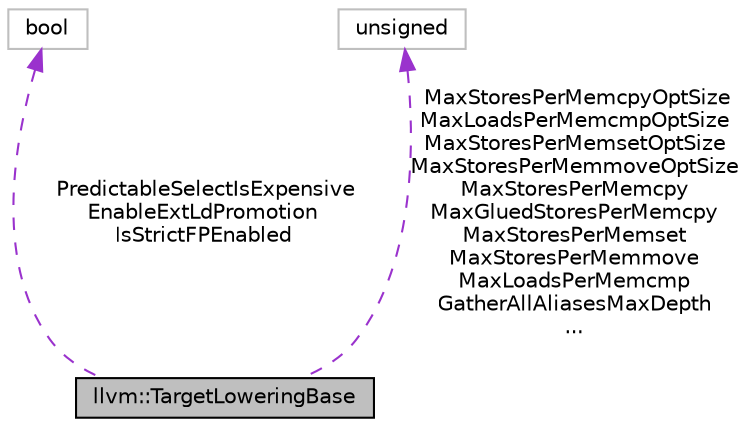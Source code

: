 digraph "llvm::TargetLoweringBase"
{
 // LATEX_PDF_SIZE
  bgcolor="transparent";
  edge [fontname="Helvetica",fontsize="10",labelfontname="Helvetica",labelfontsize="10"];
  node [fontname="Helvetica",fontsize="10",shape=record];
  Node1 [label="llvm::TargetLoweringBase",height=0.2,width=0.4,color="black", fillcolor="grey75", style="filled", fontcolor="black",tooltip="This base class for TargetLowering contains the SelectionDAG-independent parts that can be used from ..."];
  Node2 -> Node1 [dir="back",color="darkorchid3",fontsize="10",style="dashed",label=" PredictableSelectIsExpensive\nEnableExtLdPromotion\nIsStrictFPEnabled" ,fontname="Helvetica"];
  Node2 [label="bool",height=0.2,width=0.4,color="grey75",tooltip=" "];
  Node3 -> Node1 [dir="back",color="darkorchid3",fontsize="10",style="dashed",label=" MaxStoresPerMemcpyOptSize\nMaxLoadsPerMemcmpOptSize\nMaxStoresPerMemsetOptSize\nMaxStoresPerMemmoveOptSize\nMaxStoresPerMemcpy\nMaxGluedStoresPerMemcpy\nMaxStoresPerMemset\nMaxStoresPerMemmove\nMaxLoadsPerMemcmp\nGatherAllAliasesMaxDepth\n..." ,fontname="Helvetica"];
  Node3 [label="unsigned",height=0.2,width=0.4,color="grey75",tooltip=" "];
}
